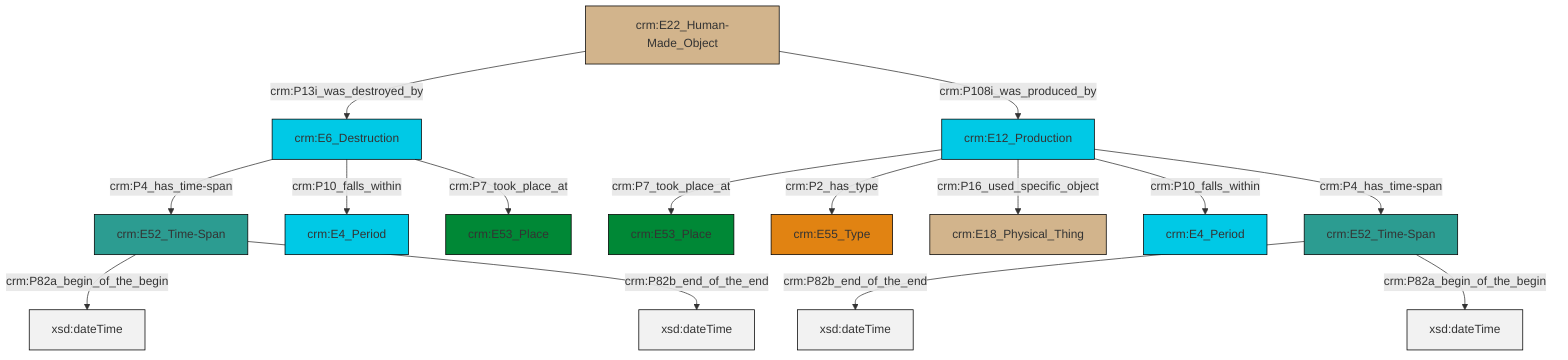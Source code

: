 graph TD
classDef Literal fill:#f2f2f2,stroke:#000000;
classDef CRM_Entity fill:#FFFFFF,stroke:#000000;
classDef Temporal_Entity fill:#00C9E6, stroke:#000000;
classDef Type fill:#E18312, stroke:#000000;
classDef Time-Span fill:#2C9C91, stroke:#000000;
classDef Appellation fill:#FFEB7F, stroke:#000000;
classDef Place fill:#008836, stroke:#000000;
classDef Persistent_Item fill:#B266B2, stroke:#000000;
classDef Conceptual_Object fill:#FFD700, stroke:#000000;
classDef Physical_Thing fill:#D2B48C, stroke:#000000;
classDef Actor fill:#f58aad, stroke:#000000;
classDef PC_Classes fill:#4ce600, stroke:#000000;
classDef Multi fill:#cccccc,stroke:#000000;

2["crm:E22_Human-Made_Object"]:::Physical_Thing -->|crm:P13i_was_destroyed_by| 3["crm:E6_Destruction"]:::Temporal_Entity
3["crm:E6_Destruction"]:::Temporal_Entity -->|crm:P4_has_time-span| 0["crm:E52_Time-Span"]:::Time-Span
10["crm:E12_Production"]:::Temporal_Entity -->|crm:P7_took_place_at| 6["crm:E53_Place"]:::Place
3["crm:E6_Destruction"]:::Temporal_Entity -->|crm:P10_falls_within| 12["crm:E4_Period"]:::Temporal_Entity
3["crm:E6_Destruction"]:::Temporal_Entity -->|crm:P7_took_place_at| 13["crm:E53_Place"]:::Place
10["crm:E12_Production"]:::Temporal_Entity -->|crm:P2_has_type| 8["crm:E55_Type"]:::Type
10["crm:E12_Production"]:::Temporal_Entity -->|crm:P16_used_specific_object| 15["crm:E18_Physical_Thing"]:::Physical_Thing
10["crm:E12_Production"]:::Temporal_Entity -->|crm:P10_falls_within| 4["crm:E4_Period"]:::Temporal_Entity
10["crm:E12_Production"]:::Temporal_Entity -->|crm:P4_has_time-span| 17["crm:E52_Time-Span"]:::Time-Span
17["crm:E52_Time-Span"]:::Time-Span -->|crm:P82b_end_of_the_end| 18[xsd:dateTime]:::Literal
0["crm:E52_Time-Span"]:::Time-Span -->|crm:P82a_begin_of_the_begin| 19[xsd:dateTime]:::Literal
2["crm:E22_Human-Made_Object"]:::Physical_Thing -->|crm:P108i_was_produced_by| 10["crm:E12_Production"]:::Temporal_Entity
17["crm:E52_Time-Span"]:::Time-Span -->|crm:P82a_begin_of_the_begin| 22[xsd:dateTime]:::Literal
0["crm:E52_Time-Span"]:::Time-Span -->|crm:P82b_end_of_the_end| 24[xsd:dateTime]:::Literal
